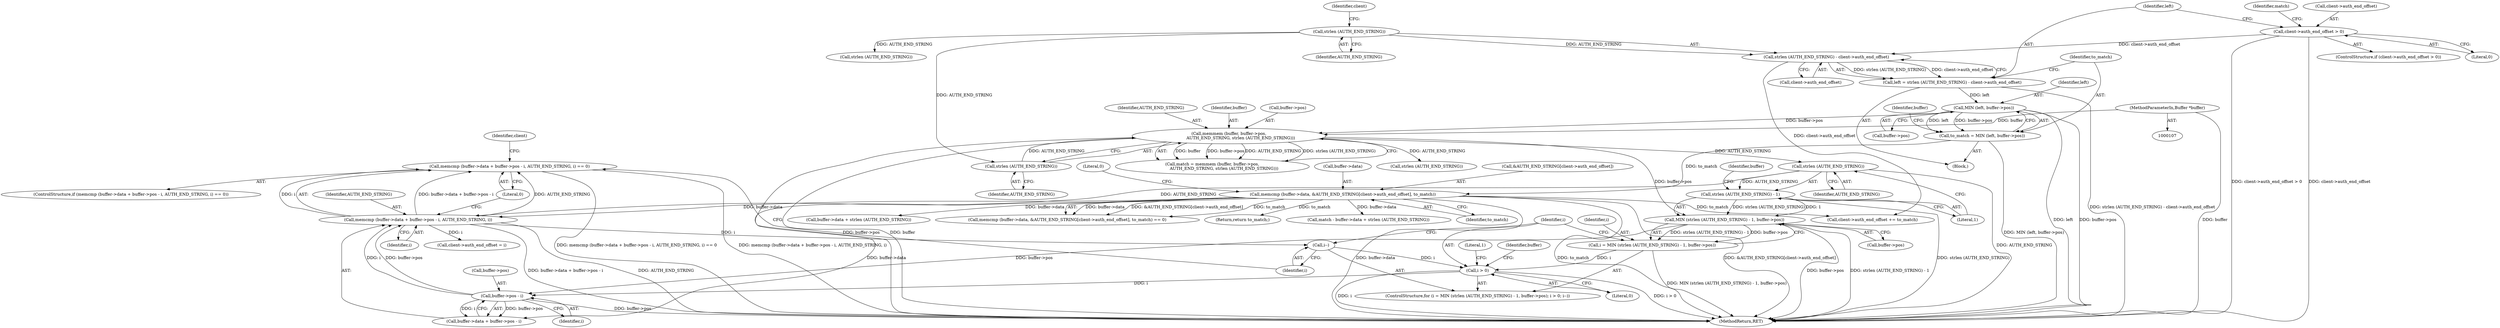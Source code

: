 digraph "1_flatpak_52346bf187b5a7f1c0fe9075b328b7ad6abe78f6@API" {
"1000216" [label="(Call,memcmp (buffer->data + buffer->pos - i, AUTH_END_STRING, i) == 0)"];
"1000217" [label="(Call,memcmp (buffer->data + buffer->pos - i, AUTH_END_STRING, i))"];
"1000139" [label="(Call,memcmp (buffer->data, &AUTH_END_STRING[client->auth_end_offset], to_match))"];
"1000130" [label="(Call,to_match = MIN (left, buffer->pos))"];
"1000132" [label="(Call,MIN (left, buffer->pos))"];
"1000121" [label="(Call,left = strlen (AUTH_END_STRING) - client->auth_end_offset)"];
"1000123" [label="(Call,strlen (AUTH_END_STRING) - client->auth_end_offset)"];
"1000124" [label="(Call,strlen (AUTH_END_STRING))"];
"1000114" [label="(Call,client->auth_end_offset > 0)"];
"1000222" [label="(Call,buffer->pos - i)"];
"1000201" [label="(Call,MIN (strlen (AUTH_END_STRING) - 1, buffer->pos))"];
"1000202" [label="(Call,strlen (AUTH_END_STRING) - 1)"];
"1000203" [label="(Call,strlen (AUTH_END_STRING))"];
"1000177" [label="(Call,memmem (buffer, buffer->pos,\n                  AUTH_END_STRING, strlen (AUTH_END_STRING)))"];
"1000109" [label="(MethodParameterIn,Buffer *buffer)"];
"1000183" [label="(Call,strlen (AUTH_END_STRING))"];
"1000209" [label="(Call,i > 0)"];
"1000199" [label="(Call,i = MIN (strlen (AUTH_END_STRING) - 1, buffer->pos))"];
"1000212" [label="(Call,i--)"];
"1000199" [label="(Call,i = MIN (strlen (AUTH_END_STRING) - 1, buffer->pos))"];
"1000202" [label="(Call,strlen (AUTH_END_STRING) - 1)"];
"1000182" [label="(Identifier,AUTH_END_STRING)"];
"1000177" [label="(Call,memmem (buffer, buffer->pos,\n                  AUTH_END_STRING, strlen (AUTH_END_STRING)))"];
"1000212" [label="(Call,i--)"];
"1000113" [label="(ControlStructure,if (client->auth_end_offset > 0))"];
"1000162" [label="(Call,strlen (AUTH_END_STRING))"];
"1000227" [label="(Identifier,AUTH_END_STRING)"];
"1000220" [label="(Identifier,buffer)"];
"1000178" [label="(Identifier,buffer)"];
"1000223" [label="(Call,buffer->pos)"];
"1000210" [label="(Identifier,i)"];
"1000207" [label="(Identifier,buffer)"];
"1000119" [label="(Block,)"];
"1000184" [label="(Identifier,AUTH_END_STRING)"];
"1000130" [label="(Call,to_match = MIN (left, buffer->pos))"];
"1000124" [label="(Call,strlen (AUTH_END_STRING))"];
"1000233" [label="(Identifier,client)"];
"1000131" [label="(Identifier,to_match)"];
"1000213" [label="(Identifier,i)"];
"1000175" [label="(Call,match = memmem (buffer, buffer->pos,\n                  AUTH_END_STRING, strlen (AUTH_END_STRING)))"];
"1000228" [label="(Identifier,i)"];
"1000218" [label="(Call,buffer->data + buffer->pos - i)"];
"1000123" [label="(Call,strlen (AUTH_END_STRING) - client->auth_end_offset)"];
"1000215" [label="(ControlStructure,if (memcmp (buffer->data + buffer->pos - i, AUTH_END_STRING, i) == 0))"];
"1000216" [label="(Call,memcmp (buffer->data + buffer->pos - i, AUTH_END_STRING, i) == 0)"];
"1000133" [label="(Identifier,left)"];
"1000122" [label="(Identifier,left)"];
"1000126" [label="(Call,client->auth_end_offset)"];
"1000164" [label="(Return,return to_match;)"];
"1000118" [label="(Literal,0)"];
"1000109" [label="(MethodParameterIn,Buffer *buffer)"];
"1000222" [label="(Call,buffer->pos - i)"];
"1000231" [label="(Call,client->auth_end_offset = i)"];
"1000132" [label="(Call,MIN (left, buffer->pos))"];
"1000127" [label="(Identifier,client)"];
"1000190" [label="(Call,match - buffer->data + strlen (AUTH_END_STRING))"];
"1000141" [label="(Identifier,buffer)"];
"1000203" [label="(Call,strlen (AUTH_END_STRING))"];
"1000196" [label="(Call,strlen (AUTH_END_STRING))"];
"1000152" [label="(Call,client->auth_end_offset += to_match)"];
"1000115" [label="(Call,client->auth_end_offset)"];
"1000139" [label="(Call,memcmp (buffer->data, &AUTH_END_STRING[client->auth_end_offset], to_match))"];
"1000211" [label="(Literal,0)"];
"1000176" [label="(Identifier,match)"];
"1000140" [label="(Call,buffer->data)"];
"1000149" [label="(Identifier,to_match)"];
"1000204" [label="(Identifier,AUTH_END_STRING)"];
"1000134" [label="(Call,buffer->pos)"];
"1000192" [label="(Call,buffer->data + strlen (AUTH_END_STRING))"];
"1000240" [label="(MethodReturn,RET)"];
"1000217" [label="(Call,memcmp (buffer->data + buffer->pos - i, AUTH_END_STRING, i))"];
"1000143" [label="(Call,&AUTH_END_STRING[client->auth_end_offset])"];
"1000183" [label="(Call,strlen (AUTH_END_STRING))"];
"1000121" [label="(Call,left = strlen (AUTH_END_STRING) - client->auth_end_offset)"];
"1000239" [label="(Literal,1)"];
"1000114" [label="(Call,client->auth_end_offset > 0)"];
"1000150" [label="(Literal,0)"];
"1000201" [label="(Call,MIN (strlen (AUTH_END_STRING) - 1, buffer->pos))"];
"1000205" [label="(Literal,1)"];
"1000200" [label="(Identifier,i)"];
"1000229" [label="(Literal,0)"];
"1000125" [label="(Identifier,AUTH_END_STRING)"];
"1000209" [label="(Call,i > 0)"];
"1000206" [label="(Call,buffer->pos)"];
"1000198" [label="(ControlStructure,for (i = MIN (strlen (AUTH_END_STRING) - 1, buffer->pos); i > 0; i--))"];
"1000226" [label="(Identifier,i)"];
"1000138" [label="(Call,memcmp (buffer->data, &AUTH_END_STRING[client->auth_end_offset], to_match) == 0)"];
"1000179" [label="(Call,buffer->pos)"];
"1000216" -> "1000215"  [label="AST: "];
"1000216" -> "1000229"  [label="CFG: "];
"1000217" -> "1000216"  [label="AST: "];
"1000229" -> "1000216"  [label="AST: "];
"1000233" -> "1000216"  [label="CFG: "];
"1000213" -> "1000216"  [label="CFG: "];
"1000216" -> "1000240"  [label="DDG: memcmp (buffer->data + buffer->pos - i, AUTH_END_STRING, i) == 0"];
"1000216" -> "1000240"  [label="DDG: memcmp (buffer->data + buffer->pos - i, AUTH_END_STRING, i)"];
"1000217" -> "1000216"  [label="DDG: buffer->data + buffer->pos - i"];
"1000217" -> "1000216"  [label="DDG: AUTH_END_STRING"];
"1000217" -> "1000216"  [label="DDG: i"];
"1000217" -> "1000228"  [label="CFG: "];
"1000218" -> "1000217"  [label="AST: "];
"1000227" -> "1000217"  [label="AST: "];
"1000228" -> "1000217"  [label="AST: "];
"1000229" -> "1000217"  [label="CFG: "];
"1000217" -> "1000240"  [label="DDG: AUTH_END_STRING"];
"1000217" -> "1000240"  [label="DDG: buffer->data + buffer->pos - i"];
"1000217" -> "1000212"  [label="DDG: i"];
"1000139" -> "1000217"  [label="DDG: buffer->data"];
"1000222" -> "1000217"  [label="DDG: buffer->pos"];
"1000222" -> "1000217"  [label="DDG: i"];
"1000203" -> "1000217"  [label="DDG: AUTH_END_STRING"];
"1000217" -> "1000231"  [label="DDG: i"];
"1000139" -> "1000138"  [label="AST: "];
"1000139" -> "1000149"  [label="CFG: "];
"1000140" -> "1000139"  [label="AST: "];
"1000143" -> "1000139"  [label="AST: "];
"1000149" -> "1000139"  [label="AST: "];
"1000150" -> "1000139"  [label="CFG: "];
"1000139" -> "1000240"  [label="DDG: &AUTH_END_STRING[client->auth_end_offset]"];
"1000139" -> "1000240"  [label="DDG: buffer->data"];
"1000139" -> "1000240"  [label="DDG: to_match"];
"1000139" -> "1000138"  [label="DDG: buffer->data"];
"1000139" -> "1000138"  [label="DDG: &AUTH_END_STRING[client->auth_end_offset]"];
"1000139" -> "1000138"  [label="DDG: to_match"];
"1000130" -> "1000139"  [label="DDG: to_match"];
"1000139" -> "1000152"  [label="DDG: to_match"];
"1000139" -> "1000164"  [label="DDG: to_match"];
"1000139" -> "1000190"  [label="DDG: buffer->data"];
"1000139" -> "1000192"  [label="DDG: buffer->data"];
"1000139" -> "1000218"  [label="DDG: buffer->data"];
"1000130" -> "1000119"  [label="AST: "];
"1000130" -> "1000132"  [label="CFG: "];
"1000131" -> "1000130"  [label="AST: "];
"1000132" -> "1000130"  [label="AST: "];
"1000141" -> "1000130"  [label="CFG: "];
"1000130" -> "1000240"  [label="DDG: MIN (left, buffer->pos)"];
"1000132" -> "1000130"  [label="DDG: left"];
"1000132" -> "1000130"  [label="DDG: buffer->pos"];
"1000132" -> "1000134"  [label="CFG: "];
"1000133" -> "1000132"  [label="AST: "];
"1000134" -> "1000132"  [label="AST: "];
"1000132" -> "1000240"  [label="DDG: left"];
"1000132" -> "1000240"  [label="DDG: buffer->pos"];
"1000121" -> "1000132"  [label="DDG: left"];
"1000132" -> "1000177"  [label="DDG: buffer->pos"];
"1000121" -> "1000119"  [label="AST: "];
"1000121" -> "1000123"  [label="CFG: "];
"1000122" -> "1000121"  [label="AST: "];
"1000123" -> "1000121"  [label="AST: "];
"1000131" -> "1000121"  [label="CFG: "];
"1000121" -> "1000240"  [label="DDG: strlen (AUTH_END_STRING) - client->auth_end_offset"];
"1000123" -> "1000121"  [label="DDG: strlen (AUTH_END_STRING)"];
"1000123" -> "1000121"  [label="DDG: client->auth_end_offset"];
"1000123" -> "1000126"  [label="CFG: "];
"1000124" -> "1000123"  [label="AST: "];
"1000126" -> "1000123"  [label="AST: "];
"1000124" -> "1000123"  [label="DDG: AUTH_END_STRING"];
"1000114" -> "1000123"  [label="DDG: client->auth_end_offset"];
"1000123" -> "1000152"  [label="DDG: client->auth_end_offset"];
"1000124" -> "1000125"  [label="CFG: "];
"1000125" -> "1000124"  [label="AST: "];
"1000127" -> "1000124"  [label="CFG: "];
"1000124" -> "1000162"  [label="DDG: AUTH_END_STRING"];
"1000124" -> "1000183"  [label="DDG: AUTH_END_STRING"];
"1000114" -> "1000113"  [label="AST: "];
"1000114" -> "1000118"  [label="CFG: "];
"1000115" -> "1000114"  [label="AST: "];
"1000118" -> "1000114"  [label="AST: "];
"1000122" -> "1000114"  [label="CFG: "];
"1000176" -> "1000114"  [label="CFG: "];
"1000114" -> "1000240"  [label="DDG: client->auth_end_offset > 0"];
"1000114" -> "1000240"  [label="DDG: client->auth_end_offset"];
"1000222" -> "1000218"  [label="AST: "];
"1000222" -> "1000226"  [label="CFG: "];
"1000223" -> "1000222"  [label="AST: "];
"1000226" -> "1000222"  [label="AST: "];
"1000218" -> "1000222"  [label="CFG: "];
"1000222" -> "1000240"  [label="DDG: buffer->pos"];
"1000222" -> "1000218"  [label="DDG: buffer->pos"];
"1000222" -> "1000218"  [label="DDG: i"];
"1000201" -> "1000222"  [label="DDG: buffer->pos"];
"1000209" -> "1000222"  [label="DDG: i"];
"1000201" -> "1000199"  [label="AST: "];
"1000201" -> "1000206"  [label="CFG: "];
"1000202" -> "1000201"  [label="AST: "];
"1000206" -> "1000201"  [label="AST: "];
"1000199" -> "1000201"  [label="CFG: "];
"1000201" -> "1000240"  [label="DDG: buffer->pos"];
"1000201" -> "1000240"  [label="DDG: strlen (AUTH_END_STRING) - 1"];
"1000201" -> "1000199"  [label="DDG: strlen (AUTH_END_STRING) - 1"];
"1000201" -> "1000199"  [label="DDG: buffer->pos"];
"1000202" -> "1000201"  [label="DDG: strlen (AUTH_END_STRING)"];
"1000202" -> "1000201"  [label="DDG: 1"];
"1000177" -> "1000201"  [label="DDG: buffer->pos"];
"1000202" -> "1000205"  [label="CFG: "];
"1000203" -> "1000202"  [label="AST: "];
"1000205" -> "1000202"  [label="AST: "];
"1000207" -> "1000202"  [label="CFG: "];
"1000202" -> "1000240"  [label="DDG: strlen (AUTH_END_STRING)"];
"1000203" -> "1000202"  [label="DDG: AUTH_END_STRING"];
"1000203" -> "1000204"  [label="CFG: "];
"1000204" -> "1000203"  [label="AST: "];
"1000205" -> "1000203"  [label="CFG: "];
"1000203" -> "1000240"  [label="DDG: AUTH_END_STRING"];
"1000177" -> "1000203"  [label="DDG: AUTH_END_STRING"];
"1000177" -> "1000175"  [label="AST: "];
"1000177" -> "1000183"  [label="CFG: "];
"1000178" -> "1000177"  [label="AST: "];
"1000179" -> "1000177"  [label="AST: "];
"1000182" -> "1000177"  [label="AST: "];
"1000183" -> "1000177"  [label="AST: "];
"1000175" -> "1000177"  [label="CFG: "];
"1000177" -> "1000240"  [label="DDG: buffer->pos"];
"1000177" -> "1000240"  [label="DDG: buffer"];
"1000177" -> "1000175"  [label="DDG: buffer"];
"1000177" -> "1000175"  [label="DDG: buffer->pos"];
"1000177" -> "1000175"  [label="DDG: AUTH_END_STRING"];
"1000177" -> "1000175"  [label="DDG: strlen (AUTH_END_STRING)"];
"1000109" -> "1000177"  [label="DDG: buffer"];
"1000183" -> "1000177"  [label="DDG: AUTH_END_STRING"];
"1000177" -> "1000196"  [label="DDG: AUTH_END_STRING"];
"1000109" -> "1000107"  [label="AST: "];
"1000109" -> "1000240"  [label="DDG: buffer"];
"1000183" -> "1000184"  [label="CFG: "];
"1000184" -> "1000183"  [label="AST: "];
"1000209" -> "1000198"  [label="AST: "];
"1000209" -> "1000211"  [label="CFG: "];
"1000210" -> "1000209"  [label="AST: "];
"1000211" -> "1000209"  [label="AST: "];
"1000220" -> "1000209"  [label="CFG: "];
"1000239" -> "1000209"  [label="CFG: "];
"1000209" -> "1000240"  [label="DDG: i"];
"1000209" -> "1000240"  [label="DDG: i > 0"];
"1000199" -> "1000209"  [label="DDG: i"];
"1000212" -> "1000209"  [label="DDG: i"];
"1000199" -> "1000198"  [label="AST: "];
"1000200" -> "1000199"  [label="AST: "];
"1000210" -> "1000199"  [label="CFG: "];
"1000199" -> "1000240"  [label="DDG: MIN (strlen (AUTH_END_STRING) - 1, buffer->pos)"];
"1000212" -> "1000198"  [label="AST: "];
"1000212" -> "1000213"  [label="CFG: "];
"1000213" -> "1000212"  [label="AST: "];
"1000210" -> "1000212"  [label="CFG: "];
}
